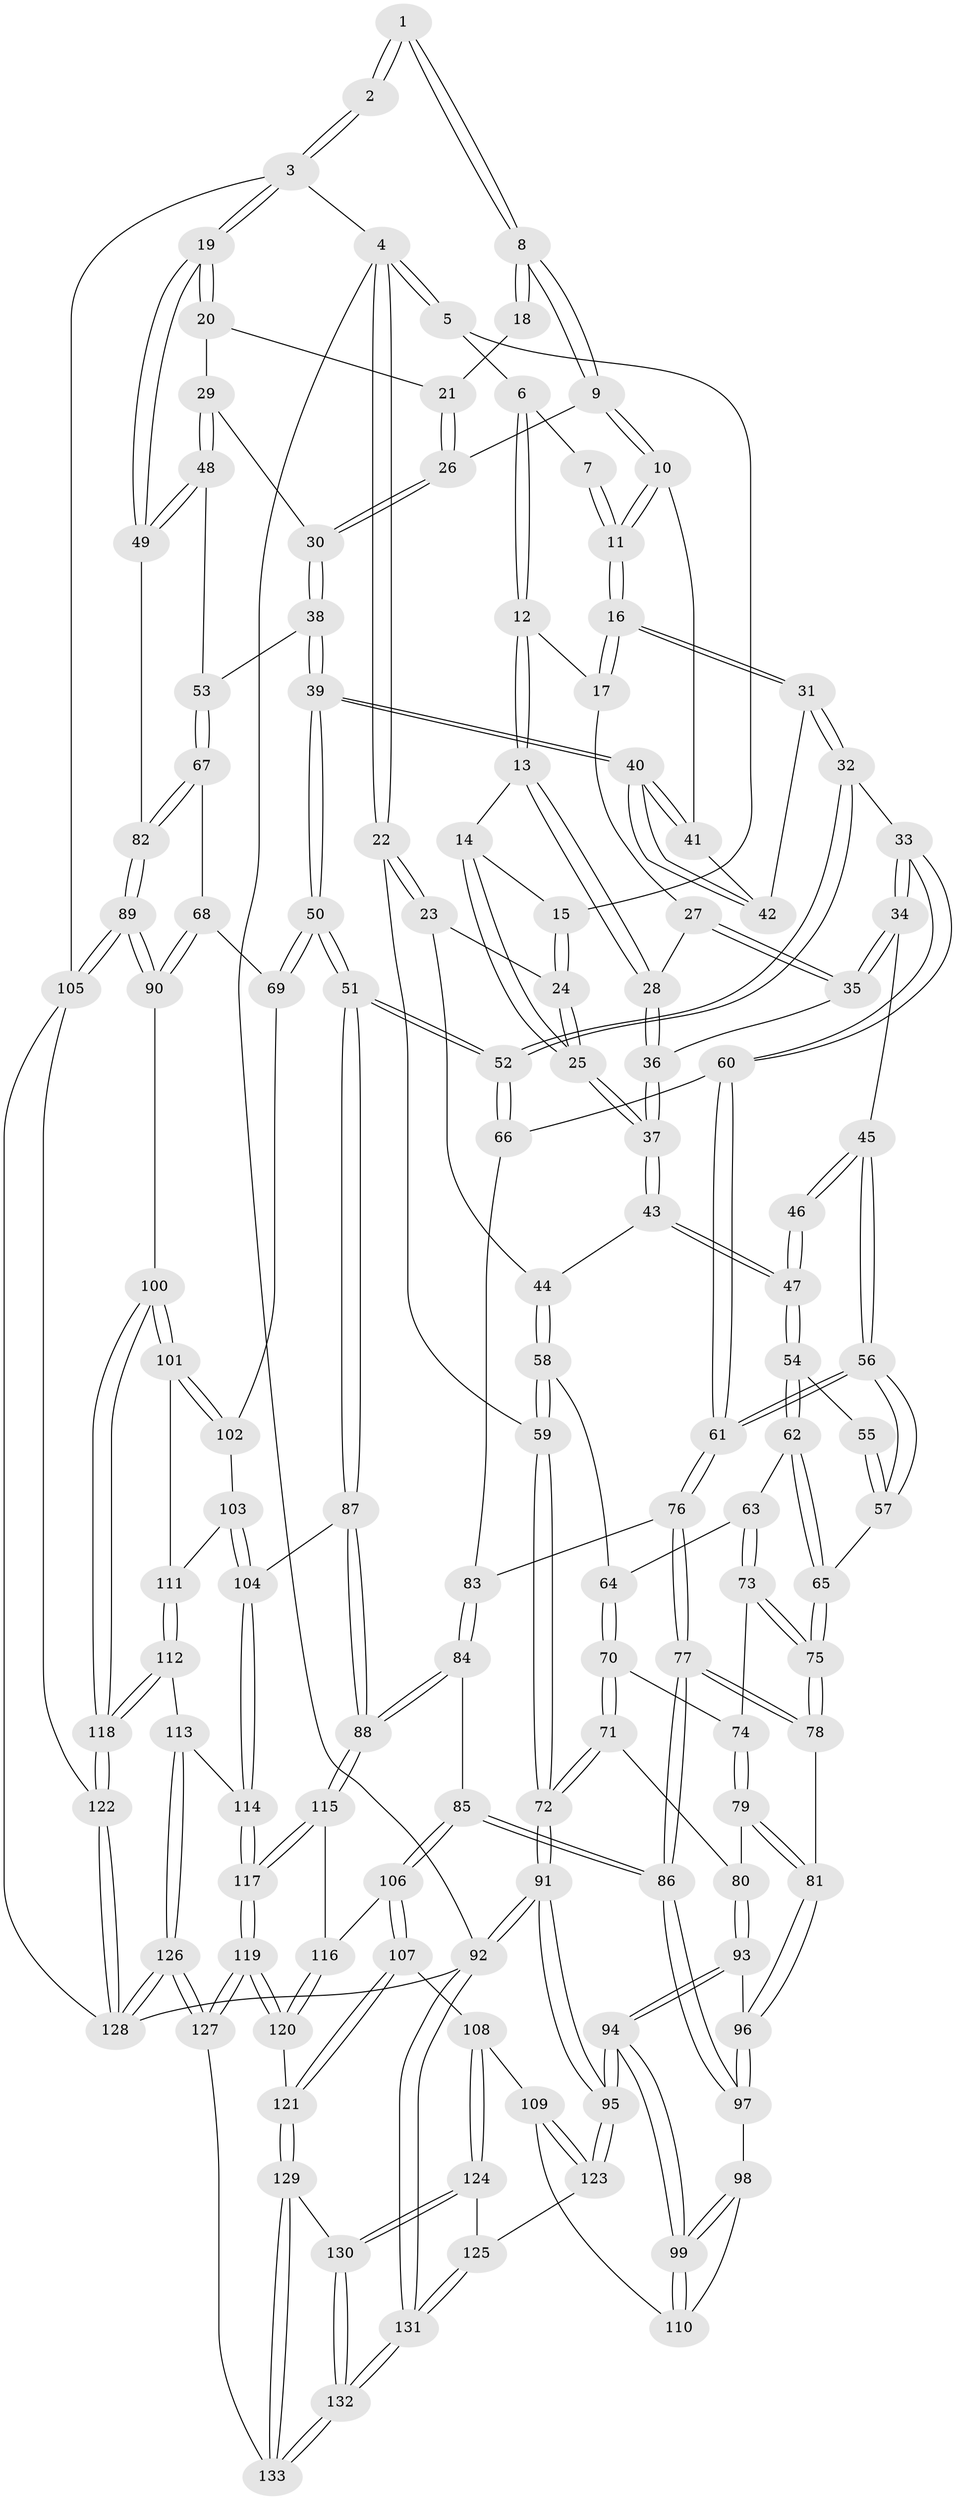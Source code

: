 // Generated by graph-tools (version 1.1) at 2025/11/02/27/25 16:11:58]
// undirected, 133 vertices, 329 edges
graph export_dot {
graph [start="1"]
  node [color=gray90,style=filled];
  1 [pos="+0.7209843426545929+0"];
  2 [pos="+1+0"];
  3 [pos="+1+0"];
  4 [pos="+0+0"];
  5 [pos="+0.20231047388764553+0"];
  6 [pos="+0.32858168025191486+0"];
  7 [pos="+0.6346223342502505+0"];
  8 [pos="+0.7710379194864144+0.09902181391263479"];
  9 [pos="+0.7687504322951872+0.10987525623212924"];
  10 [pos="+0.7280905751968874+0.1317819484791073"];
  11 [pos="+0.5711329520066952+0.10656131263952678"];
  12 [pos="+0.3507011668350618+0"];
  13 [pos="+0.2762520088329324+0.11392002936406469"];
  14 [pos="+0.1788690901760589+0.07814747740479518"];
  15 [pos="+0.17414284874137703+0.07482077809231992"];
  16 [pos="+0.5619088066476742+0.11443673948146996"];
  17 [pos="+0.45964687854110214+0.09568334730373682"];
  18 [pos="+0.8977781806406574+0.022690089368763714"];
  19 [pos="+1+0"];
  20 [pos="+0.9137922776747724+0.129310045808792"];
  21 [pos="+0.9112444259058904+0.12830318678068683"];
  22 [pos="+0+0"];
  23 [pos="+0+0.09363873853249766"];
  24 [pos="+0.07959177481515918+0.10306192703748782"];
  25 [pos="+0.17084375399683013+0.210277840618763"];
  26 [pos="+0.8205349779240909+0.14311440828964916"];
  27 [pos="+0.4206732762312195+0.13011449933222857"];
  28 [pos="+0.2784422269130274+0.12073271981347625"];
  29 [pos="+0.9907772961952911+0.22644712716261237"];
  30 [pos="+0.8523246413880081+0.26236996376292243"];
  31 [pos="+0.5536076089199093+0.22980520193140086"];
  32 [pos="+0.4831725176522546+0.29214006386053454"];
  33 [pos="+0.4604932519943989+0.29723489211311965"];
  34 [pos="+0.4073204801613934+0.2806637945788022"];
  35 [pos="+0.38147253229530675+0.24538556882911167"];
  36 [pos="+0.271547115466806+0.20536766697609493"];
  37 [pos="+0.195867123966859+0.26450766059458997"];
  38 [pos="+0.8192126874797759+0.3121975394251505"];
  39 [pos="+0.7296833653678186+0.3600619200619879"];
  40 [pos="+0.7226782069365739+0.3480530441158283"];
  41 [pos="+0.7271640431972687+0.14312380451536783"];
  42 [pos="+0.6120266469051518+0.26663781782484847"];
  43 [pos="+0.1943599188122713+0.26726045343133564"];
  44 [pos="+0.15208769508247064+0.2781785482034911"];
  45 [pos="+0.3688495648648972+0.31954346135211936"];
  46 [pos="+0.3098395089986963+0.32554269033341565"];
  47 [pos="+0.19902024032886573+0.2756008636592379"];
  48 [pos="+1+0.2814212202984654"];
  49 [pos="+1+0.2825291182061441"];
  50 [pos="+0.7007673527793408+0.5056694890970043"];
  51 [pos="+0.6969059549730173+0.5074784716422551"];
  52 [pos="+0.618220759254962+0.47409165864242936"];
  53 [pos="+0.9350307983215878+0.36954522297915765"];
  54 [pos="+0.19913489837647125+0.27601815964350757"];
  55 [pos="+0.2981271709644038+0.3587810614918673"];
  56 [pos="+0.33434550272829844+0.4308249783105941"];
  57 [pos="+0.29094895998039805+0.41682641601352005"];
  58 [pos="+0.05784654791335554+0.3434109605237527"];
  59 [pos="+0+0.3277652358699789"];
  60 [pos="+0.4392116411805701+0.423197119168918"];
  61 [pos="+0.3606447195351175+0.4612210439511242"];
  62 [pos="+0.22736029507517774+0.394270728315534"];
  63 [pos="+0.18780592726387269+0.41221098073418505"];
  64 [pos="+0.08526334490867496+0.3872417227683861"];
  65 [pos="+0.2507691953480634+0.41435640583325073"];
  66 [pos="+0.521140118971846+0.4701877090011076"];
  67 [pos="+0.8884253196386375+0.5029010396692698"];
  68 [pos="+0.8844085876961972+0.5047835929868346"];
  69 [pos="+0.7868764452087395+0.54012459050248"];
  70 [pos="+0.09787767204122574+0.44255270526838847"];
  71 [pos="+0.0329797153947294+0.5343778183677649"];
  72 [pos="+0+0.5687523248822373"];
  73 [pos="+0.15636062111081964+0.46297857578588064"];
  74 [pos="+0.12472060281459416+0.458501624493368"];
  75 [pos="+0.21089731760875435+0.5391442445802029"];
  76 [pos="+0.35941663325429396+0.5001711107058241"];
  77 [pos="+0.2600682867600418+0.597117220066241"];
  78 [pos="+0.21269179525265666+0.5576135305118443"];
  79 [pos="+0.11890603219836293+0.5593271968445428"];
  80 [pos="+0.11453081862675939+0.5602687004216264"];
  81 [pos="+0.18377954681420292+0.5600236059818702"];
  82 [pos="+1+0.5006103586869907"];
  83 [pos="+0.4279180470547052+0.5483546153548639"];
  84 [pos="+0.46468532295341364+0.6453238965967781"];
  85 [pos="+0.3056604805060934+0.6887071117709495"];
  86 [pos="+0.27056698137205676+0.6485059642234494"];
  87 [pos="+0.5914363936439634+0.6735788010067763"];
  88 [pos="+0.5780545910023815+0.6866407708560623"];
  89 [pos="+1+0.7190921540423678"];
  90 [pos="+1+0.7228531939446422"];
  91 [pos="+0+0.7949029362231845"];
  92 [pos="+0+1"];
  93 [pos="+0.10180256685410062+0.6249627155352313"];
  94 [pos="+0+0.7781634150886018"];
  95 [pos="+0+0.7940323954282187"];
  96 [pos="+0.12780432947884482+0.6523661184513189"];
  97 [pos="+0.15175463369108347+0.696142883783579"];
  98 [pos="+0.1511862610015925+0.6967740583648544"];
  99 [pos="+0+0.77640097572897"];
  100 [pos="+1+0.7292456871192051"];
  101 [pos="+0.9989451297761409+0.7281112095574724"];
  102 [pos="+0.7975320856118918+0.5583012070472765"];
  103 [pos="+0.8061054866819081+0.7226289622666787"];
  104 [pos="+0.7592941359057807+0.7528914687464676"];
  105 [pos="+1+0.9147529662271141"];
  106 [pos="+0.3066760612023028+0.7739487598803636"];
  107 [pos="+0.26229987043868025+0.8330106945356438"];
  108 [pos="+0.23662489020962205+0.838727104893444"];
  109 [pos="+0.1923701619946635+0.827334716394577"];
  110 [pos="+0.17106374477784908+0.8122622520970176"];
  111 [pos="+0.825832068777904+0.7384184797383891"];
  112 [pos="+0.8374117360226135+0.8499384863345072"];
  113 [pos="+0.761374446326581+0.8563381520887322"];
  114 [pos="+0.7590285400260649+0.8546747271626678"];
  115 [pos="+0.5766119613090577+0.6991356308640939"];
  116 [pos="+0.40312867392397705+0.8120929104328475"];
  117 [pos="+0.6028981162450961+0.8298338948987682"];
  118 [pos="+0.8785987790509652+0.8631411968391789"];
  119 [pos="+0.5404995918341284+0.9846991618949045"];
  120 [pos="+0.41780362907844043+0.8451935820424714"];
  121 [pos="+0.3224247246978765+0.9461443604973296"];
  122 [pos="+0.8967666757981325+0.9154454423268082"];
  123 [pos="+0.10914489395019442+0.9007650500178235"];
  124 [pos="+0.19369165708978986+0.9259266035057128"];
  125 [pos="+0.13360526484250035+0.9404487098811145"];
  126 [pos="+0.7206526468202954+1"];
  127 [pos="+0.5296023285783906+1"];
  128 [pos="+0.8232346736582573+1"];
  129 [pos="+0.32645386327816245+0.9602603582144686"];
  130 [pos="+0.2032190009804786+0.9525418023003621"];
  131 [pos="+0+1"];
  132 [pos="+0.20033092967254906+1"];
  133 [pos="+0.4222945375176026+1"];
  1 -- 2;
  1 -- 2;
  1 -- 8;
  1 -- 8;
  2 -- 3;
  2 -- 3;
  3 -- 4;
  3 -- 19;
  3 -- 19;
  3 -- 105;
  4 -- 5;
  4 -- 5;
  4 -- 22;
  4 -- 22;
  4 -- 92;
  5 -- 6;
  5 -- 15;
  6 -- 7;
  6 -- 12;
  6 -- 12;
  7 -- 11;
  7 -- 11;
  8 -- 9;
  8 -- 9;
  8 -- 18;
  8 -- 18;
  9 -- 10;
  9 -- 10;
  9 -- 26;
  10 -- 11;
  10 -- 11;
  10 -- 41;
  11 -- 16;
  11 -- 16;
  12 -- 13;
  12 -- 13;
  12 -- 17;
  13 -- 14;
  13 -- 28;
  13 -- 28;
  14 -- 15;
  14 -- 25;
  14 -- 25;
  15 -- 24;
  15 -- 24;
  16 -- 17;
  16 -- 17;
  16 -- 31;
  16 -- 31;
  17 -- 27;
  18 -- 21;
  19 -- 20;
  19 -- 20;
  19 -- 49;
  19 -- 49;
  20 -- 21;
  20 -- 29;
  21 -- 26;
  21 -- 26;
  22 -- 23;
  22 -- 23;
  22 -- 59;
  23 -- 24;
  23 -- 44;
  24 -- 25;
  24 -- 25;
  25 -- 37;
  25 -- 37;
  26 -- 30;
  26 -- 30;
  27 -- 28;
  27 -- 35;
  27 -- 35;
  28 -- 36;
  28 -- 36;
  29 -- 30;
  29 -- 48;
  29 -- 48;
  30 -- 38;
  30 -- 38;
  31 -- 32;
  31 -- 32;
  31 -- 42;
  32 -- 33;
  32 -- 52;
  32 -- 52;
  33 -- 34;
  33 -- 34;
  33 -- 60;
  33 -- 60;
  34 -- 35;
  34 -- 35;
  34 -- 45;
  35 -- 36;
  36 -- 37;
  36 -- 37;
  37 -- 43;
  37 -- 43;
  38 -- 39;
  38 -- 39;
  38 -- 53;
  39 -- 40;
  39 -- 40;
  39 -- 50;
  39 -- 50;
  40 -- 41;
  40 -- 41;
  40 -- 42;
  40 -- 42;
  41 -- 42;
  43 -- 44;
  43 -- 47;
  43 -- 47;
  44 -- 58;
  44 -- 58;
  45 -- 46;
  45 -- 46;
  45 -- 56;
  45 -- 56;
  46 -- 47;
  46 -- 47;
  47 -- 54;
  47 -- 54;
  48 -- 49;
  48 -- 49;
  48 -- 53;
  49 -- 82;
  50 -- 51;
  50 -- 51;
  50 -- 69;
  50 -- 69;
  51 -- 52;
  51 -- 52;
  51 -- 87;
  51 -- 87;
  52 -- 66;
  52 -- 66;
  53 -- 67;
  53 -- 67;
  54 -- 55;
  54 -- 62;
  54 -- 62;
  55 -- 57;
  55 -- 57;
  56 -- 57;
  56 -- 57;
  56 -- 61;
  56 -- 61;
  57 -- 65;
  58 -- 59;
  58 -- 59;
  58 -- 64;
  59 -- 72;
  59 -- 72;
  60 -- 61;
  60 -- 61;
  60 -- 66;
  61 -- 76;
  61 -- 76;
  62 -- 63;
  62 -- 65;
  62 -- 65;
  63 -- 64;
  63 -- 73;
  63 -- 73;
  64 -- 70;
  64 -- 70;
  65 -- 75;
  65 -- 75;
  66 -- 83;
  67 -- 68;
  67 -- 82;
  67 -- 82;
  68 -- 69;
  68 -- 90;
  68 -- 90;
  69 -- 102;
  70 -- 71;
  70 -- 71;
  70 -- 74;
  71 -- 72;
  71 -- 72;
  71 -- 80;
  72 -- 91;
  72 -- 91;
  73 -- 74;
  73 -- 75;
  73 -- 75;
  74 -- 79;
  74 -- 79;
  75 -- 78;
  75 -- 78;
  76 -- 77;
  76 -- 77;
  76 -- 83;
  77 -- 78;
  77 -- 78;
  77 -- 86;
  77 -- 86;
  78 -- 81;
  79 -- 80;
  79 -- 81;
  79 -- 81;
  80 -- 93;
  80 -- 93;
  81 -- 96;
  81 -- 96;
  82 -- 89;
  82 -- 89;
  83 -- 84;
  83 -- 84;
  84 -- 85;
  84 -- 88;
  84 -- 88;
  85 -- 86;
  85 -- 86;
  85 -- 106;
  85 -- 106;
  86 -- 97;
  86 -- 97;
  87 -- 88;
  87 -- 88;
  87 -- 104;
  88 -- 115;
  88 -- 115;
  89 -- 90;
  89 -- 90;
  89 -- 105;
  89 -- 105;
  90 -- 100;
  91 -- 92;
  91 -- 92;
  91 -- 95;
  91 -- 95;
  92 -- 131;
  92 -- 131;
  92 -- 128;
  93 -- 94;
  93 -- 94;
  93 -- 96;
  94 -- 95;
  94 -- 95;
  94 -- 99;
  94 -- 99;
  95 -- 123;
  95 -- 123;
  96 -- 97;
  96 -- 97;
  97 -- 98;
  98 -- 99;
  98 -- 99;
  98 -- 110;
  99 -- 110;
  99 -- 110;
  100 -- 101;
  100 -- 101;
  100 -- 118;
  100 -- 118;
  101 -- 102;
  101 -- 102;
  101 -- 111;
  102 -- 103;
  103 -- 104;
  103 -- 104;
  103 -- 111;
  104 -- 114;
  104 -- 114;
  105 -- 122;
  105 -- 128;
  106 -- 107;
  106 -- 107;
  106 -- 116;
  107 -- 108;
  107 -- 121;
  107 -- 121;
  108 -- 109;
  108 -- 124;
  108 -- 124;
  109 -- 110;
  109 -- 123;
  109 -- 123;
  111 -- 112;
  111 -- 112;
  112 -- 113;
  112 -- 118;
  112 -- 118;
  113 -- 114;
  113 -- 126;
  113 -- 126;
  114 -- 117;
  114 -- 117;
  115 -- 116;
  115 -- 117;
  115 -- 117;
  116 -- 120;
  116 -- 120;
  117 -- 119;
  117 -- 119;
  118 -- 122;
  118 -- 122;
  119 -- 120;
  119 -- 120;
  119 -- 127;
  119 -- 127;
  120 -- 121;
  121 -- 129;
  121 -- 129;
  122 -- 128;
  122 -- 128;
  123 -- 125;
  124 -- 125;
  124 -- 130;
  124 -- 130;
  125 -- 131;
  125 -- 131;
  126 -- 127;
  126 -- 127;
  126 -- 128;
  126 -- 128;
  127 -- 133;
  129 -- 130;
  129 -- 133;
  129 -- 133;
  130 -- 132;
  130 -- 132;
  131 -- 132;
  131 -- 132;
  132 -- 133;
  132 -- 133;
}
